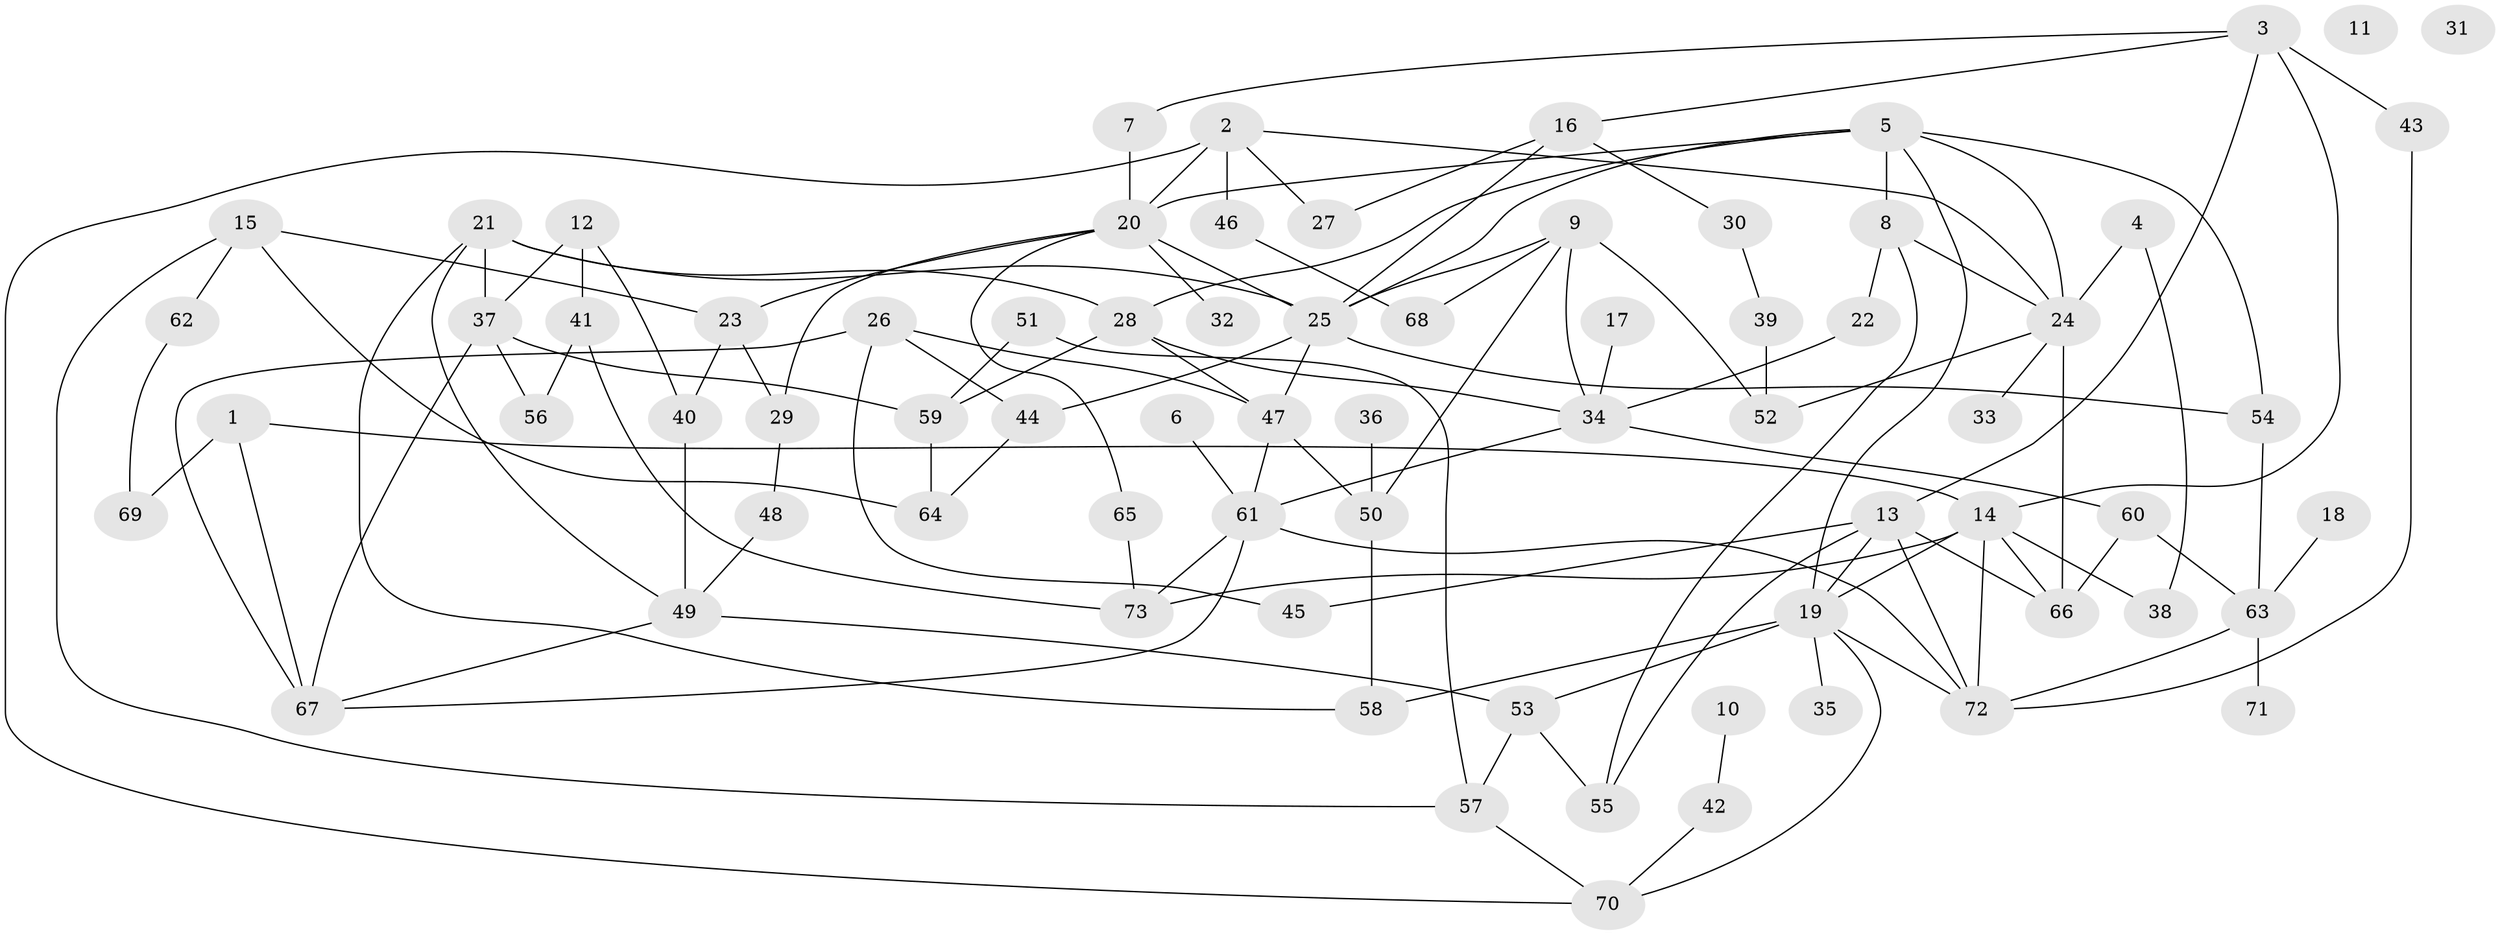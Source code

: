 // coarse degree distribution, {8: 0.044444444444444446, 10: 0.044444444444444446, 5: 0.08888888888888889, 2: 0.13333333333333333, 13: 0.022222222222222223, 1: 0.15555555555555556, 4: 0.2222222222222222, 6: 0.1111111111111111, 0: 0.044444444444444446, 7: 0.044444444444444446, 3: 0.06666666666666667, 9: 0.022222222222222223}
// Generated by graph-tools (version 1.1) at 2025/41/03/06/25 10:41:19]
// undirected, 73 vertices, 124 edges
graph export_dot {
graph [start="1"]
  node [color=gray90,style=filled];
  1;
  2;
  3;
  4;
  5;
  6;
  7;
  8;
  9;
  10;
  11;
  12;
  13;
  14;
  15;
  16;
  17;
  18;
  19;
  20;
  21;
  22;
  23;
  24;
  25;
  26;
  27;
  28;
  29;
  30;
  31;
  32;
  33;
  34;
  35;
  36;
  37;
  38;
  39;
  40;
  41;
  42;
  43;
  44;
  45;
  46;
  47;
  48;
  49;
  50;
  51;
  52;
  53;
  54;
  55;
  56;
  57;
  58;
  59;
  60;
  61;
  62;
  63;
  64;
  65;
  66;
  67;
  68;
  69;
  70;
  71;
  72;
  73;
  1 -- 14;
  1 -- 67;
  1 -- 69;
  2 -- 20;
  2 -- 24;
  2 -- 27;
  2 -- 46;
  2 -- 70;
  3 -- 7;
  3 -- 13;
  3 -- 14;
  3 -- 16;
  3 -- 43;
  4 -- 24;
  4 -- 38;
  5 -- 8;
  5 -- 19;
  5 -- 20;
  5 -- 24;
  5 -- 25;
  5 -- 28;
  5 -- 54;
  6 -- 61;
  7 -- 20;
  8 -- 22;
  8 -- 24;
  8 -- 55;
  9 -- 25;
  9 -- 34;
  9 -- 50;
  9 -- 52;
  9 -- 68;
  10 -- 42;
  12 -- 37;
  12 -- 40;
  12 -- 41;
  13 -- 19;
  13 -- 45;
  13 -- 55;
  13 -- 66;
  13 -- 72;
  14 -- 19;
  14 -- 38;
  14 -- 66;
  14 -- 72;
  14 -- 73;
  15 -- 23;
  15 -- 57;
  15 -- 62;
  15 -- 64;
  16 -- 25;
  16 -- 27;
  16 -- 30;
  17 -- 34;
  18 -- 63;
  19 -- 35;
  19 -- 53;
  19 -- 58;
  19 -- 70;
  19 -- 72;
  20 -- 23;
  20 -- 25;
  20 -- 29;
  20 -- 32;
  20 -- 65;
  21 -- 25;
  21 -- 28;
  21 -- 37;
  21 -- 49;
  21 -- 58;
  22 -- 34;
  23 -- 29;
  23 -- 40;
  24 -- 33;
  24 -- 52;
  24 -- 66;
  25 -- 44;
  25 -- 47;
  25 -- 54;
  26 -- 44;
  26 -- 45;
  26 -- 47;
  26 -- 67;
  28 -- 34;
  28 -- 47;
  28 -- 59;
  29 -- 48;
  30 -- 39;
  34 -- 60;
  34 -- 61;
  36 -- 50;
  37 -- 56;
  37 -- 59;
  37 -- 67;
  39 -- 52;
  40 -- 49;
  41 -- 56;
  41 -- 73;
  42 -- 70;
  43 -- 72;
  44 -- 64;
  46 -- 68;
  47 -- 50;
  47 -- 61;
  48 -- 49;
  49 -- 53;
  49 -- 67;
  50 -- 58;
  51 -- 57;
  51 -- 59;
  53 -- 55;
  53 -- 57;
  54 -- 63;
  57 -- 70;
  59 -- 64;
  60 -- 63;
  60 -- 66;
  61 -- 67;
  61 -- 72;
  61 -- 73;
  62 -- 69;
  63 -- 71;
  63 -- 72;
  65 -- 73;
}
